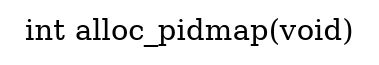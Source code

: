 digraph alloc_pidmap{
        label="int alloc_pidmap(void)";
        size="10,18";
        ratio=filled;
        
		node[style=filled, shape = box, margin="0.05,0.005",height="0.1",width="0.1"];

		
	
	}

